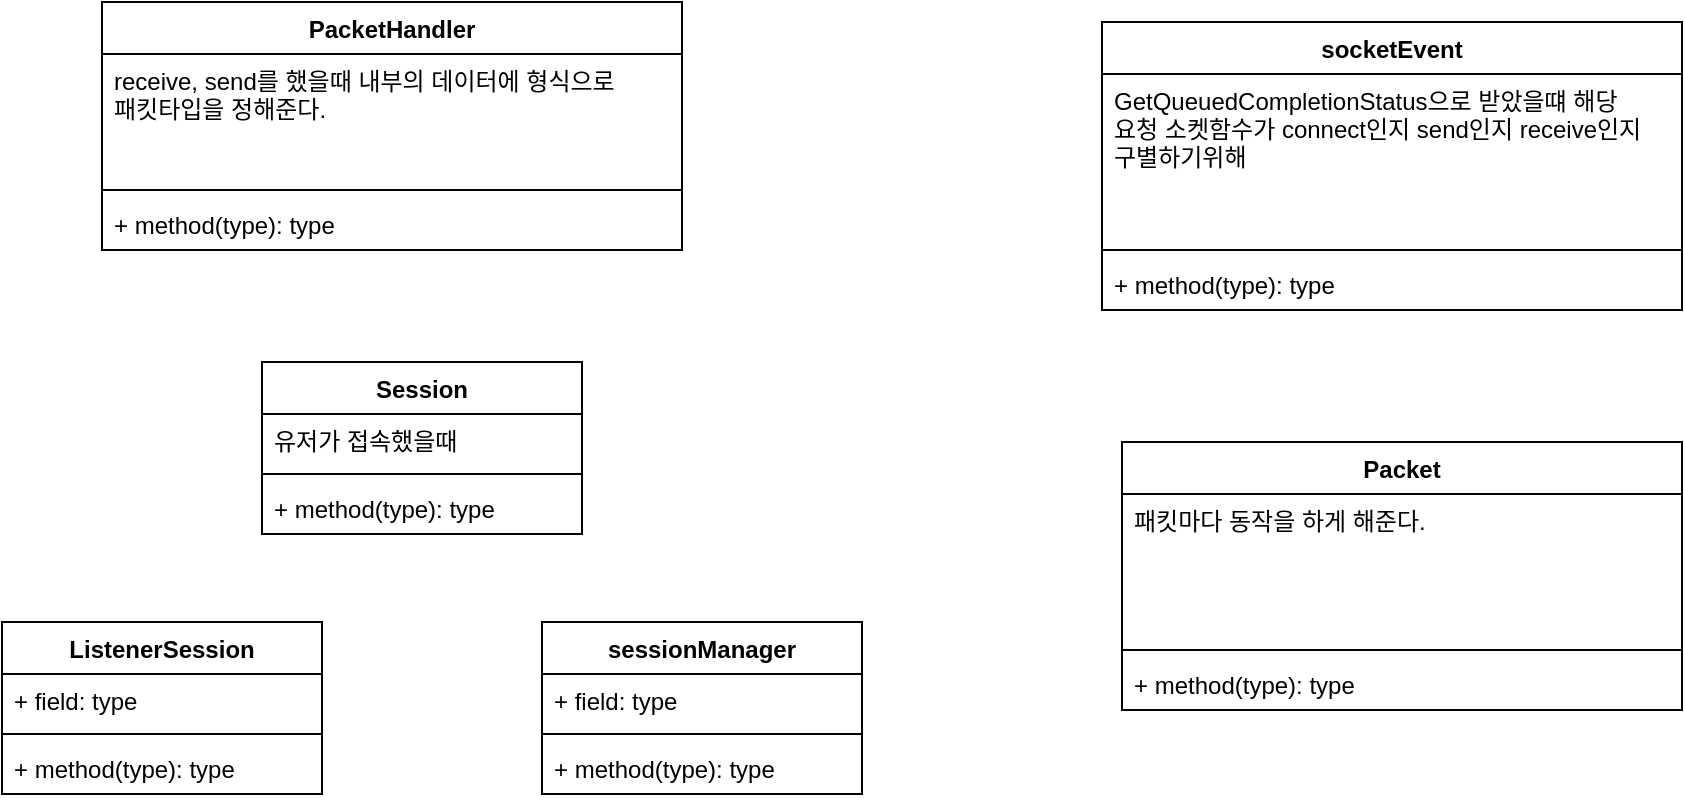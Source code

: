 <mxfile version="18.1.3" type="device"><diagram id="3t3mLj72CBJoMbFEGjvN" name="Page-1"><mxGraphModel dx="1038" dy="547" grid="1" gridSize="10" guides="1" tooltips="1" connect="1" arrows="1" fold="1" page="1" pageScale="1" pageWidth="827" pageHeight="1169" math="0" shadow="0"><root><mxCell id="0"/><mxCell id="1" parent="0"/><mxCell id="yJ-BSX0bVuWGiTUUeQU1-1" value="Packet" style="swimlane;fontStyle=1;align=center;verticalAlign=top;childLayout=stackLayout;horizontal=1;startSize=26;horizontalStack=0;resizeParent=1;resizeParentMax=0;resizeLast=0;collapsible=1;marginBottom=0;" vertex="1" parent="1"><mxGeometry x="600" y="280" width="280" height="134" as="geometry"/></mxCell><mxCell id="yJ-BSX0bVuWGiTUUeQU1-2" value="패킷마다 동작을 하게 해준다." style="text;strokeColor=none;fillColor=none;align=left;verticalAlign=top;spacingLeft=4;spacingRight=4;overflow=hidden;rotatable=0;points=[[0,0.5],[1,0.5]];portConstraint=eastwest;" vertex="1" parent="yJ-BSX0bVuWGiTUUeQU1-1"><mxGeometry y="26" width="280" height="74" as="geometry"/></mxCell><mxCell id="yJ-BSX0bVuWGiTUUeQU1-3" value="" style="line;strokeWidth=1;fillColor=none;align=left;verticalAlign=middle;spacingTop=-1;spacingLeft=3;spacingRight=3;rotatable=0;labelPosition=right;points=[];portConstraint=eastwest;" vertex="1" parent="yJ-BSX0bVuWGiTUUeQU1-1"><mxGeometry y="100" width="280" height="8" as="geometry"/></mxCell><mxCell id="yJ-BSX0bVuWGiTUUeQU1-4" value="+ method(type): type" style="text;strokeColor=none;fillColor=none;align=left;verticalAlign=top;spacingLeft=4;spacingRight=4;overflow=hidden;rotatable=0;points=[[0,0.5],[1,0.5]];portConstraint=eastwest;" vertex="1" parent="yJ-BSX0bVuWGiTUUeQU1-1"><mxGeometry y="108" width="280" height="26" as="geometry"/></mxCell><mxCell id="yJ-BSX0bVuWGiTUUeQU1-5" value="PacketHandler" style="swimlane;fontStyle=1;align=center;verticalAlign=top;childLayout=stackLayout;horizontal=1;startSize=26;horizontalStack=0;resizeParent=1;resizeParentMax=0;resizeLast=0;collapsible=1;marginBottom=0;" vertex="1" parent="1"><mxGeometry x="90" y="60" width="290" height="124" as="geometry"/></mxCell><mxCell id="yJ-BSX0bVuWGiTUUeQU1-6" value="receive, send를 했을때 내부의 데이터에 형식으로&#10;패킷타입을 정해준다." style="text;strokeColor=none;fillColor=none;align=left;verticalAlign=top;spacingLeft=4;spacingRight=4;overflow=hidden;rotatable=0;points=[[0,0.5],[1,0.5]];portConstraint=eastwest;" vertex="1" parent="yJ-BSX0bVuWGiTUUeQU1-5"><mxGeometry y="26" width="290" height="64" as="geometry"/></mxCell><mxCell id="yJ-BSX0bVuWGiTUUeQU1-7" value="" style="line;strokeWidth=1;fillColor=none;align=left;verticalAlign=middle;spacingTop=-1;spacingLeft=3;spacingRight=3;rotatable=0;labelPosition=right;points=[];portConstraint=eastwest;" vertex="1" parent="yJ-BSX0bVuWGiTUUeQU1-5"><mxGeometry y="90" width="290" height="8" as="geometry"/></mxCell><mxCell id="yJ-BSX0bVuWGiTUUeQU1-8" value="+ method(type): type" style="text;strokeColor=none;fillColor=none;align=left;verticalAlign=top;spacingLeft=4;spacingRight=4;overflow=hidden;rotatable=0;points=[[0,0.5],[1,0.5]];portConstraint=eastwest;" vertex="1" parent="yJ-BSX0bVuWGiTUUeQU1-5"><mxGeometry y="98" width="290" height="26" as="geometry"/></mxCell><mxCell id="yJ-BSX0bVuWGiTUUeQU1-9" value="Session" style="swimlane;fontStyle=1;align=center;verticalAlign=top;childLayout=stackLayout;horizontal=1;startSize=26;horizontalStack=0;resizeParent=1;resizeParentMax=0;resizeLast=0;collapsible=1;marginBottom=0;" vertex="1" parent="1"><mxGeometry x="170" y="240" width="160" height="86" as="geometry"/></mxCell><mxCell id="yJ-BSX0bVuWGiTUUeQU1-10" value="유저가 접속했을때" style="text;strokeColor=none;fillColor=none;align=left;verticalAlign=top;spacingLeft=4;spacingRight=4;overflow=hidden;rotatable=0;points=[[0,0.5],[1,0.5]];portConstraint=eastwest;" vertex="1" parent="yJ-BSX0bVuWGiTUUeQU1-9"><mxGeometry y="26" width="160" height="26" as="geometry"/></mxCell><mxCell id="yJ-BSX0bVuWGiTUUeQU1-11" value="" style="line;strokeWidth=1;fillColor=none;align=left;verticalAlign=middle;spacingTop=-1;spacingLeft=3;spacingRight=3;rotatable=0;labelPosition=right;points=[];portConstraint=eastwest;" vertex="1" parent="yJ-BSX0bVuWGiTUUeQU1-9"><mxGeometry y="52" width="160" height="8" as="geometry"/></mxCell><mxCell id="yJ-BSX0bVuWGiTUUeQU1-12" value="+ method(type): type" style="text;strokeColor=none;fillColor=none;align=left;verticalAlign=top;spacingLeft=4;spacingRight=4;overflow=hidden;rotatable=0;points=[[0,0.5],[1,0.5]];portConstraint=eastwest;" vertex="1" parent="yJ-BSX0bVuWGiTUUeQU1-9"><mxGeometry y="60" width="160" height="26" as="geometry"/></mxCell><mxCell id="yJ-BSX0bVuWGiTUUeQU1-13" value="ListenerSession" style="swimlane;fontStyle=1;align=center;verticalAlign=top;childLayout=stackLayout;horizontal=1;startSize=26;horizontalStack=0;resizeParent=1;resizeParentMax=0;resizeLast=0;collapsible=1;marginBottom=0;" vertex="1" parent="1"><mxGeometry x="40" y="370" width="160" height="86" as="geometry"/></mxCell><mxCell id="yJ-BSX0bVuWGiTUUeQU1-14" value="+ field: type" style="text;strokeColor=none;fillColor=none;align=left;verticalAlign=top;spacingLeft=4;spacingRight=4;overflow=hidden;rotatable=0;points=[[0,0.5],[1,0.5]];portConstraint=eastwest;" vertex="1" parent="yJ-BSX0bVuWGiTUUeQU1-13"><mxGeometry y="26" width="160" height="26" as="geometry"/></mxCell><mxCell id="yJ-BSX0bVuWGiTUUeQU1-15" value="" style="line;strokeWidth=1;fillColor=none;align=left;verticalAlign=middle;spacingTop=-1;spacingLeft=3;spacingRight=3;rotatable=0;labelPosition=right;points=[];portConstraint=eastwest;" vertex="1" parent="yJ-BSX0bVuWGiTUUeQU1-13"><mxGeometry y="52" width="160" height="8" as="geometry"/></mxCell><mxCell id="yJ-BSX0bVuWGiTUUeQU1-16" value="+ method(type): type" style="text;strokeColor=none;fillColor=none;align=left;verticalAlign=top;spacingLeft=4;spacingRight=4;overflow=hidden;rotatable=0;points=[[0,0.5],[1,0.5]];portConstraint=eastwest;" vertex="1" parent="yJ-BSX0bVuWGiTUUeQU1-13"><mxGeometry y="60" width="160" height="26" as="geometry"/></mxCell><mxCell id="yJ-BSX0bVuWGiTUUeQU1-18" value="sessionManager" style="swimlane;fontStyle=1;align=center;verticalAlign=top;childLayout=stackLayout;horizontal=1;startSize=26;horizontalStack=0;resizeParent=1;resizeParentMax=0;resizeLast=0;collapsible=1;marginBottom=0;" vertex="1" parent="1"><mxGeometry x="310" y="370" width="160" height="86" as="geometry"/></mxCell><mxCell id="yJ-BSX0bVuWGiTUUeQU1-19" value="+ field: type" style="text;strokeColor=none;fillColor=none;align=left;verticalAlign=top;spacingLeft=4;spacingRight=4;overflow=hidden;rotatable=0;points=[[0,0.5],[1,0.5]];portConstraint=eastwest;" vertex="1" parent="yJ-BSX0bVuWGiTUUeQU1-18"><mxGeometry y="26" width="160" height="26" as="geometry"/></mxCell><mxCell id="yJ-BSX0bVuWGiTUUeQU1-20" value="" style="line;strokeWidth=1;fillColor=none;align=left;verticalAlign=middle;spacingTop=-1;spacingLeft=3;spacingRight=3;rotatable=0;labelPosition=right;points=[];portConstraint=eastwest;" vertex="1" parent="yJ-BSX0bVuWGiTUUeQU1-18"><mxGeometry y="52" width="160" height="8" as="geometry"/></mxCell><mxCell id="yJ-BSX0bVuWGiTUUeQU1-21" value="+ method(type): type" style="text;strokeColor=none;fillColor=none;align=left;verticalAlign=top;spacingLeft=4;spacingRight=4;overflow=hidden;rotatable=0;points=[[0,0.5],[1,0.5]];portConstraint=eastwest;" vertex="1" parent="yJ-BSX0bVuWGiTUUeQU1-18"><mxGeometry y="60" width="160" height="26" as="geometry"/></mxCell><mxCell id="yJ-BSX0bVuWGiTUUeQU1-23" value="socketEvent" style="swimlane;fontStyle=1;align=center;verticalAlign=top;childLayout=stackLayout;horizontal=1;startSize=26;horizontalStack=0;resizeParent=1;resizeParentMax=0;resizeLast=0;collapsible=1;marginBottom=0;" vertex="1" parent="1"><mxGeometry x="590" y="70" width="290" height="144" as="geometry"/></mxCell><mxCell id="yJ-BSX0bVuWGiTUUeQU1-24" value="GetQueuedCompletionStatus으로 받았을떄 해당&#10;요청 소켓함수가 connect인지 send인지 receive인지&#10;구별하기위해" style="text;strokeColor=none;fillColor=none;align=left;verticalAlign=top;spacingLeft=4;spacingRight=4;overflow=hidden;rotatable=0;points=[[0,0.5],[1,0.5]];portConstraint=eastwest;" vertex="1" parent="yJ-BSX0bVuWGiTUUeQU1-23"><mxGeometry y="26" width="290" height="84" as="geometry"/></mxCell><mxCell id="yJ-BSX0bVuWGiTUUeQU1-25" value="" style="line;strokeWidth=1;fillColor=none;align=left;verticalAlign=middle;spacingTop=-1;spacingLeft=3;spacingRight=3;rotatable=0;labelPosition=right;points=[];portConstraint=eastwest;" vertex="1" parent="yJ-BSX0bVuWGiTUUeQU1-23"><mxGeometry y="110" width="290" height="8" as="geometry"/></mxCell><mxCell id="yJ-BSX0bVuWGiTUUeQU1-26" value="+ method(type): type" style="text;strokeColor=none;fillColor=none;align=left;verticalAlign=top;spacingLeft=4;spacingRight=4;overflow=hidden;rotatable=0;points=[[0,0.5],[1,0.5]];portConstraint=eastwest;" vertex="1" parent="yJ-BSX0bVuWGiTUUeQU1-23"><mxGeometry y="118" width="290" height="26" as="geometry"/></mxCell></root></mxGraphModel></diagram></mxfile>